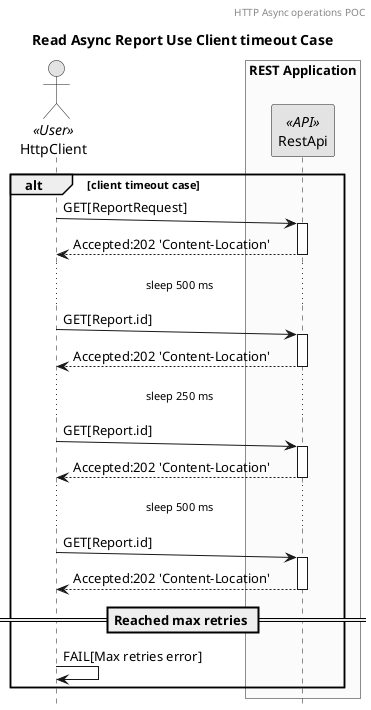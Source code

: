 @startuml
skinparam monochrome true
skinparam BoxPadding 5
header HTTP Async operations POC
title Read Async Report Use Client timeout Case

hide footbox
actor HttpClient as user << User >>

box "REST Application" #FBFBFB
 participant "RestApi" as api << API >>
end box

alt client timeout case
user ->(5) api ++: GET[ReportRequest]
api --> user --: Accepted:202 'Content-Location'
...sleep 500 ms...
user ->(5) api ++: GET[Report.id]
api --> user --: Accepted:202 'Content-Location'
...sleep 250 ms...
user ->(5) api ++: GET[Report.id]
api --> user --: Accepted:202 'Content-Location'
...sleep 500 ms...
user ->(5) api ++: GET[Report.id]
api --> user --: Accepted:202 'Content-Location'

== Reached max retries ==

user -> user: FAIL[Max retries error]
end
@enduml